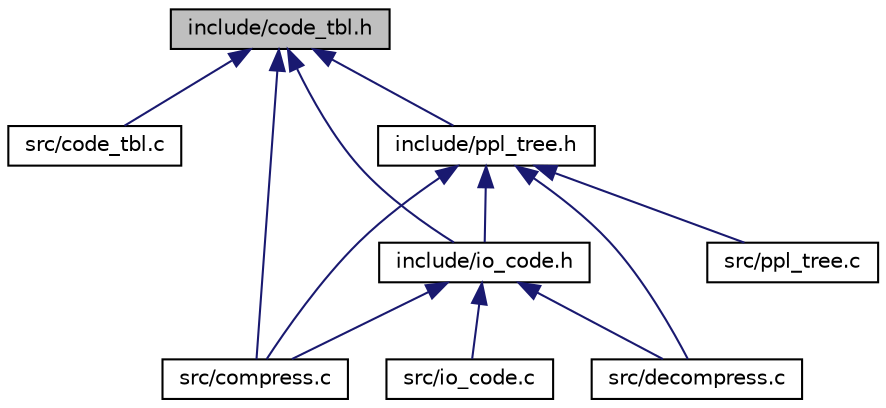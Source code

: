digraph "include/code_tbl.h"
{
  edge [fontname="Helvetica",fontsize="10",labelfontname="Helvetica",labelfontsize="10"];
  node [fontname="Helvetica",fontsize="10",shape=record];
  Node1 [label="include/code_tbl.h",height=0.2,width=0.4,color="black", fillcolor="grey75", style="filled" fontcolor="black"];
  Node1 -> Node2 [dir="back",color="midnightblue",fontsize="10",style="solid",fontname="Helvetica"];
  Node2 [label="src/code_tbl.c",height=0.2,width=0.4,color="black", fillcolor="white", style="filled",URL="$code__tbl_8c_source.html"];
  Node1 -> Node3 [dir="back",color="midnightblue",fontsize="10",style="solid",fontname="Helvetica"];
  Node3 [label="include/ppl_tree.h",height=0.2,width=0.4,color="black", fillcolor="white", style="filled",URL="$ppl__tree_8h.html",tooltip="Provides functions to work with huffman tree. "];
  Node3 -> Node4 [dir="back",color="midnightblue",fontsize="10",style="solid",fontname="Helvetica"];
  Node4 [label="src/compress.c",height=0.2,width=0.4,color="black", fillcolor="white", style="filled",URL="$compress_8c.html",tooltip="Provides compress functionality. "];
  Node3 -> Node5 [dir="back",color="midnightblue",fontsize="10",style="solid",fontname="Helvetica"];
  Node5 [label="include/io_code.h",height=0.2,width=0.4,color="black", fillcolor="white", style="filled",URL="$io__code_8h.html",tooltip="Determine output buffer size and provides functions to work with it. "];
  Node5 -> Node4 [dir="back",color="midnightblue",fontsize="10",style="solid",fontname="Helvetica"];
  Node5 -> Node6 [dir="back",color="midnightblue",fontsize="10",style="solid",fontname="Helvetica"];
  Node6 [label="src/decompress.c",height=0.2,width=0.4,color="black", fillcolor="white", style="filled",URL="$decompress_8c_source.html"];
  Node5 -> Node7 [dir="back",color="midnightblue",fontsize="10",style="solid",fontname="Helvetica"];
  Node7 [label="src/io_code.c",height=0.2,width=0.4,color="black", fillcolor="white", style="filled",URL="$io__code_8c_source.html"];
  Node3 -> Node6 [dir="back",color="midnightblue",fontsize="10",style="solid",fontname="Helvetica"];
  Node3 -> Node8 [dir="back",color="midnightblue",fontsize="10",style="solid",fontname="Helvetica"];
  Node8 [label="src/ppl_tree.c",height=0.2,width=0.4,color="black", fillcolor="white", style="filled",URL="$ppl__tree_8c_source.html"];
  Node1 -> Node4 [dir="back",color="midnightblue",fontsize="10",style="solid",fontname="Helvetica"];
  Node1 -> Node5 [dir="back",color="midnightblue",fontsize="10",style="solid",fontname="Helvetica"];
}
